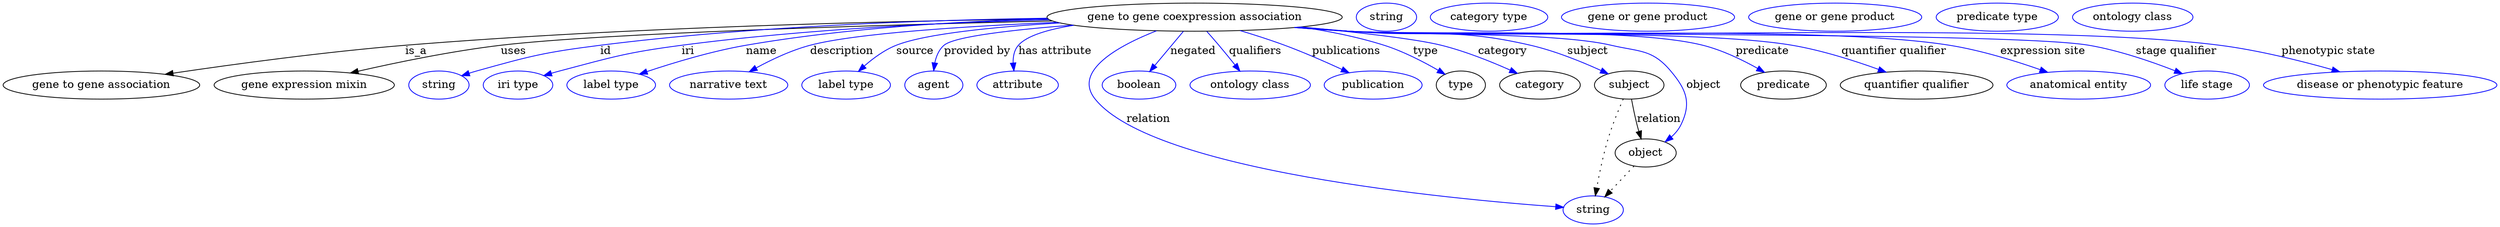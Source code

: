 digraph {
	graph [bb="0,0,3181.3,283"];
	node [label="\N"];
	"gene to gene coexpression association"	[height=0.5,
		label="gene to gene coexpression association",
		pos="1518.4,265",
		width=5.2356];
	"gene to gene association"	[height=0.5,
		pos="125.44,178",
		width=3.4844];
	"gene to gene coexpression association" -> "gene to gene association"	[label=is_a,
		lp="526.44,221.5",
		pos="e,206.74,191.76 1331.3,262.73 1129.1,260.13 797.44,252.32 512.44,229 410.99,220.7 295.31,204.92 217.05,193.3"];
	"gene expression mixin"	[height=0.5,
		pos="383.44,178",
		width=3.1955];
	"gene to gene coexpression association" -> "gene expression mixin"	[label=uses,
		lp="649.94,221.5",
		pos="e,442.37,193.52 1336.6,260.19 1118.1,255.03 764.56,244.61 633.44,229 571.66,221.65 502.35,207.29 452.41,195.85"];
	id	[color=blue,
		height=0.5,
		label=string,
		pos="554.44,178",
		width=1.0652];
	"gene to gene coexpression association" -> id	[color=blue,
		label=id,
		lp="767.44,221.5",
		pos="e,583.43,189.97 1330.4,263.65 1176.6,261.36 953.7,253.48 760.44,229 689.27,219.98 671.52,215.35 602.44,196 599.33,195.13 596.13,\
194.16 592.94,193.14",
		style=solid];
	iri	[color=blue,
		height=0.5,
		label="iri type",
		pos="655.44,178",
		width=1.2277];
	"gene to gene coexpression association" -> iri	[color=blue,
		label=iri,
		lp="872.44,221.5",
		pos="e,688.36,190.13 1333.1,261.72 1201.8,258.25 1021.7,249.71 864.44,229 794.18,219.75 776.94,214.18 708.44,196 705.07,195.11 701.59,\
194.12 698.11,193.1",
		style=solid];
	name	[color=blue,
		height=0.5,
		label="label type",
		pos="774.44,178",
		width=1.5707];
	"gene to gene coexpression association" -> name	[color=blue,
		label=name,
		lp="966.44,221.5",
		pos="e,810.46,192.01 1331.1,262.98 1218.8,259.78 1073.6,251.1 946.44,229 902.8,221.42 854.47,206.79 820.19,195.31",
		style=solid];
	description	[color=blue,
		height=0.5,
		label="narrative text",
		pos="924.44,178",
		width=2.0943];
	"gene to gene coexpression association" -> description	[color=blue,
		label=description,
		lp="1068.9,221.5",
		pos="e,950.73,195.08 1343,258.38 1227,253.35 1086.1,244.32 1028.4,229 1004.4,222.6 979.15,210.63 959.58,200",
		style=solid];
	source	[color=blue,
		height=0.5,
		label="label type",
		pos="1074.4,178",
		width=1.5707];
	"gene to gene coexpression association" -> source	[color=blue,
		label=source,
		lp="1162.4,221.5",
		pos="e,1090.1,195.52 1346.7,257.56 1264.6,252.6 1176.1,243.94 1138.4,229 1123.5,223.06 1109.1,212.46 1097.8,202.55",
		style=solid];
	"provided by"	[color=blue,
		height=0.5,
		label=agent,
		pos="1186.4,178",
		width=1.0291];
	"gene to gene coexpression association" -> "provided by"	[color=blue,
		label="provided by",
		lp="1241.9,221.5",
		pos="e,1186.2,196.4 1362.8,254.76 1288.4,248.93 1212.6,240.34 1199.4,229 1192.9,223.33 1189.4,214.81 1187.7,206.4",
		style=solid];
	"has attribute"	[color=blue,
		height=0.5,
		label=attribute,
		pos="1293.4,178",
		width=1.4443];
	"gene to gene coexpression association" -> "has attribute"	[color=blue,
		label="has attribute",
		lp="1341.4,221.5",
		pos="e,1288.7,196.27 1364.8,254.55 1332.7,249.36 1305.2,241.34 1294.4,229 1289.1,222.84 1287.5,214.44 1287.7,206.29",
		style=solid];
	relation	[color=blue,
		height=0.5,
		label=string,
		pos="2027.4,18",
		width=1.0652];
	"gene to gene coexpression association" -> relation	[color=blue,
		label=relation,
		lp="1460.4,134.5",
		pos="e,1989.6,21.405 1470.5,247.59 1423.6,228.96 1363.2,196.39 1392.4,160 1466.5,67.715 1844.7,32.038 1979.6,22.128",
		style=solid];
	negated	[color=blue,
		height=0.5,
		label=boolean,
		pos="1448.4,178",
		width=1.2999];
	"gene to gene coexpression association" -> negated	[color=blue,
		label=negated,
		lp="1517.4,221.5",
		pos="e,1461.9,195.31 1504.3,246.8 1493.9,234.23 1479.7,217.01 1468.3,203.08",
		style=solid];
	qualifiers	[color=blue,
		height=0.5,
		label="ontology class",
		pos="1589.4,178",
		width=2.1304];
	"gene to gene coexpression association" -> qualifiers	[color=blue,
		label=qualifiers,
		lp="1596.9,221.5",
		pos="e,1576.8,195.93 1534.7,246.79 1539.8,241.2 1545.4,234.91 1550.4,229 1557.2,221.01 1564.3,212.07 1570.6,203.97",
		style=solid];
	publications	[color=blue,
		height=0.5,
		label=publication,
		pos="1746.4,178",
		width=1.7332];
	"gene to gene coexpression association" -> publications	[color=blue,
		label=publications,
		lp="1713.4,221.5",
		pos="e,1716,193.86 1577.3,247.8 1595.8,242.31 1616.1,235.83 1634.4,229 1658.8,219.91 1685.5,208.1 1706.7,198.24",
		style=solid];
	type	[height=0.5,
		pos="1858.4,178",
		width=0.86659];
	"gene to gene coexpression association" -> type	[color=blue,
		label=type,
		lp="1813.4,221.5",
		pos="e,1838.1,192.03 1654.6,252.51 1689.9,247.33 1727.5,239.84 1761.4,229 1785.5,221.31 1810.8,208.09 1829.5,197.17",
		style=solid];
	category	[height=0.5,
		pos="1959.4,178",
		width=1.4263];
	"gene to gene coexpression association" -> category	[color=blue,
		label=category,
		lp="1911.9,221.5",
		pos="e,1930.6,193 1654.4,252.5 1723.6,245.92 1799.9,237.35 1833.4,229 1863.9,221.41 1896.8,208.17 1921.3,197.22",
		style=solid];
	subject	[height=0.5,
		pos="2073.4,178",
		width=1.2277];
	"gene to gene coexpression association" -> subject	[color=blue,
		label=subject,
		lp="2020.4,221.5",
		pos="e,2046.7,192.36 1652.6,252.33 1674,250.52 1695.8,248.69 1716.4,247 1819.1,238.6 1847.1,252.25 1947.4,229 1978.8,221.73 2012.6,207.95 \
2037.3,196.69",
		style=solid];
	object	[height=0.5,
		pos="2094.4,91",
		width=1.0832];
	"gene to gene coexpression association" -> object	[color=blue,
		label=object,
		lp="2168.4,178",
		pos="e,2119.4,105.25 1650.2,252.1 1672.3,250.27 1695,248.5 1716.4,247 1790.6,241.82 1978.1,246.07 2050.4,229 2086.3,220.54 2102.8,224.2 \
2126.4,196 2146.5,172.11 2153.1,155.03 2139.4,127 2136.6,121.17 2132.2,116.02 2127.3,111.6",
		style=solid];
	predicate	[height=0.5,
		pos="2270.4,178",
		width=1.5165];
	"gene to gene coexpression association" -> predicate	[color=blue,
		label=predicate,
		lp="2243.4,221.5",
		pos="e,2246.1,194.36 1648.6,251.97 1671.2,250.13 1694.5,248.38 1716.4,247 1816.5,240.71 2070.2,253.42 2167.4,229 2192.1,222.82 2217.8,\
210.35 2237.3,199.41",
		style=solid];
	"quantifier qualifier"	[height=0.5,
		pos="2440.4,178",
		width=2.7081];
	"gene to gene coexpression association" -> "quantifier qualifier"	[color=blue,
		label="quantifier qualifier",
		lp="2411.4,221.5",
		pos="e,2401.3,194.6 1647.8,251.89 1670.6,250.03 1694.2,248.31 1716.4,247 1841.8,239.62 2157.6,250.04 2281.4,229 2319.3,222.57 2360.6,\
209.38 2391.6,198.16",
		style=solid];
	"expression site"	[color=blue,
		height=0.5,
		label="anatomical entity",
		pos="2647.4,178",
		width=2.5456];
	"gene to gene coexpression association" -> "expression site"	[color=blue,
		label="expression site",
		lp="2601.9,221.5",
		pos="e,2607.8,194.33 1647,251.8 1670.1,249.93 1694,248.23 1716.4,247 1886.5,237.71 2314.3,255.94 2482.4,229 2522.2,222.63 2565.8,209.14 \
2598.1,197.77",
		style=solid];
	"stage qualifier"	[color=blue,
		height=0.5,
		label="life stage",
		pos="2811.4,178",
		width=1.4985];
	"gene to gene coexpression association" -> "stage qualifier"	[color=blue,
		label="stage qualifier",
		lp="2771.9,221.5",
		pos="e,2779.8,192.6 1646.4,251.76 1669.7,249.89 1693.8,248.19 1716.4,247 1821.2,241.51 2557,246.69 2660.4,229 2698.6,222.47 2740.2,208.11 \
2770.1,196.44",
		style=solid];
	"phenotypic state"	[color=blue,
		height=0.5,
		label="disease or phenotypic feature",
		pos="3032.4,178",
		width=4.1344];
	"gene to gene coexpression association" -> "phenotypic state"	[color=blue,
		label="phenotypic state",
		lp="2966.4,221.5",
		pos="e,2980.8,194.99 1646.2,251.72 1669.5,249.85 1693.7,248.16 1716.4,247 1963,234.43 2582.5,260.45 2827.4,229 2876.4,222.71 2930.7,209.17 \
2971.1,197.76",
		style=solid];
	association_type	[color=blue,
		height=0.5,
		label=string,
		pos="1763.4,265",
		width=1.0652];
	association_category	[color=blue,
		height=0.5,
		label="category type",
		pos="1894.4,265",
		width=2.0762];
	subject -> relation	[pos="e,2030.2,36.136 2065.9,160.24 2059.9,146.64 2051.8,126.88 2046.4,109 2040.2,88.265 2035.2,64.241 2031.9,46.231",
		style=dotted];
	subject -> object	[label=relation,
		lp="2111.4,134.5",
		pos="e,2088.7,108.98 2076.4,159.77 2078.2,150.09 2080.7,137.8 2083.4,127 2084.1,124.32 2084.9,121.53 2085.7,118.76"];
	"gene to gene association_subject"	[color=blue,
		height=0.5,
		label="gene or gene product",
		pos="2097.4,265",
		width=3.0692];
	object -> relation	[pos="e,2042.3,34.713 2079.6,74.243 2070.6,64.775 2059.1,52.56 2049.2,42.024",
		style=dotted];
	"gene to gene association_object"	[color=blue,
		height=0.5,
		label="gene or gene product",
		pos="2336.4,265",
		width=3.0692];
	"gene to gene coexpression association_predicate"	[color=blue,
		height=0.5,
		label="predicate type",
		pos="2542.4,265",
		width=2.1665];
	"gene expression mixin_quantifier qualifier"	[color=blue,
		height=0.5,
		label="ontology class",
		pos="2715.4,265",
		width=2.1304];
}
